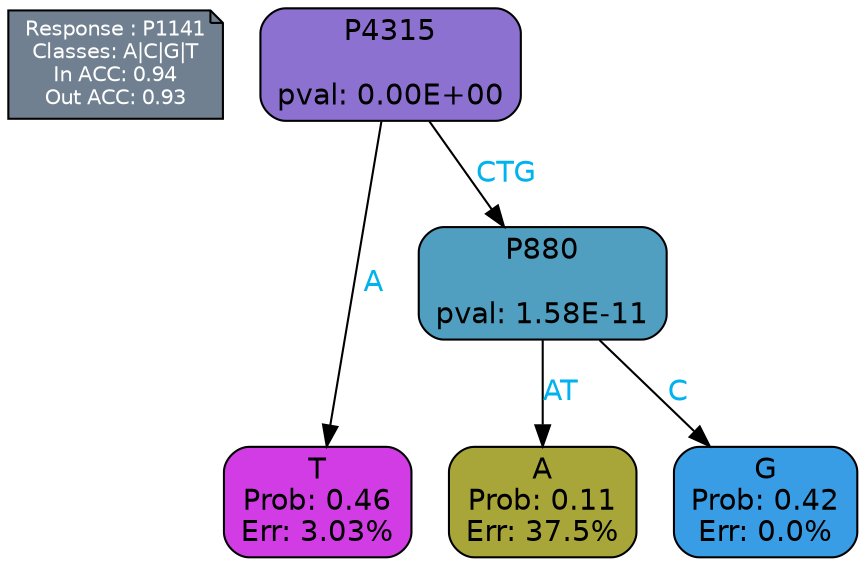 digraph Tree {
node [shape=box, style="filled, rounded", color="black", fontname=helvetica] ;
graph [ranksep=equally, splines=polylines, bgcolor=transparent, dpi=600] ;
edge [fontname=helvetica] ;
LEGEND [label="Response : P1141
Classes: A|C|G|T
In ACC: 0.94
Out ACC: 0.93
",shape=note,align=left,style=filled,fillcolor="slategray",fontcolor="white",fontsize=10];1 [label="P4315

pval: 0.00E+00", fillcolor="#8c71d1"] ;
2 [label="T
Prob: 0.46
Err: 3.03%", fillcolor="#d23ce5"] ;
3 [label="P880

pval: 1.58E-11", fillcolor="#509fc0"] ;
4 [label="A
Prob: 0.11
Err: 37.5%", fillcolor="#a9a639"] ;
5 [label="G
Prob: 0.42
Err: 0.0%", fillcolor="#399de5"] ;
1 -> 2 [label="A",fontcolor=deepskyblue2] ;
1 -> 3 [label="CTG",fontcolor=deepskyblue2] ;
3 -> 4 [label="AT",fontcolor=deepskyblue2] ;
3 -> 5 [label="C",fontcolor=deepskyblue2] ;
{rank = same; 2;4;5;}{rank = same; LEGEND;1;}}